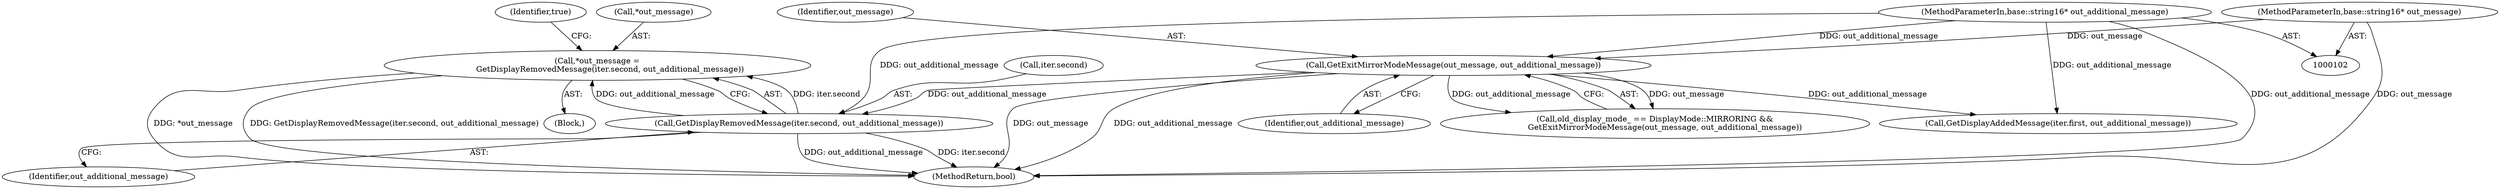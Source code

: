 digraph "0_Chrome_31b81d4cf8b6a063391839816c82fc61c8272e53@API" {
"1000180" [label="(Call,*out_message =\n          GetDisplayRemovedMessage(iter.second, out_additional_message))"];
"1000183" [label="(Call,GetDisplayRemovedMessage(iter.second, out_additional_message))"];
"1000128" [label="(Call,GetExitMirrorModeMessage(out_message, out_additional_message))"];
"1000104" [label="(MethodParameterIn,base::string16* out_message)"];
"1000105" [label="(MethodParameterIn,base::string16* out_additional_message)"];
"1000128" [label="(Call,GetExitMirrorModeMessage(out_message, out_additional_message))"];
"1000104" [label="(MethodParameterIn,base::string16* out_message)"];
"1000180" [label="(Call,*out_message =\n          GetDisplayRemovedMessage(iter.second, out_additional_message))"];
"1000129" [label="(Identifier,out_message)"];
"1000187" [label="(Identifier,out_additional_message)"];
"1000124" [label="(Call,old_display_mode_ == DisplayMode::MIRRORING &&\n        GetExitMirrorModeMessage(out_message, out_additional_message))"];
"1000173" [label="(Block,)"];
"1000183" [label="(Call,GetDisplayRemovedMessage(iter.second, out_additional_message))"];
"1000181" [label="(Call,*out_message)"];
"1000105" [label="(MethodParameterIn,base::string16* out_additional_message)"];
"1000304" [label="(MethodReturn,bool)"];
"1000130" [label="(Identifier,out_additional_message)"];
"1000184" [label="(Call,iter.second)"];
"1000207" [label="(Call,GetDisplayAddedMessage(iter.first, out_additional_message))"];
"1000189" [label="(Identifier,true)"];
"1000180" -> "1000173"  [label="AST: "];
"1000180" -> "1000183"  [label="CFG: "];
"1000181" -> "1000180"  [label="AST: "];
"1000183" -> "1000180"  [label="AST: "];
"1000189" -> "1000180"  [label="CFG: "];
"1000180" -> "1000304"  [label="DDG: *out_message"];
"1000180" -> "1000304"  [label="DDG: GetDisplayRemovedMessage(iter.second, out_additional_message)"];
"1000183" -> "1000180"  [label="DDG: iter.second"];
"1000183" -> "1000180"  [label="DDG: out_additional_message"];
"1000183" -> "1000187"  [label="CFG: "];
"1000184" -> "1000183"  [label="AST: "];
"1000187" -> "1000183"  [label="AST: "];
"1000183" -> "1000304"  [label="DDG: out_additional_message"];
"1000183" -> "1000304"  [label="DDG: iter.second"];
"1000128" -> "1000183"  [label="DDG: out_additional_message"];
"1000105" -> "1000183"  [label="DDG: out_additional_message"];
"1000128" -> "1000124"  [label="AST: "];
"1000128" -> "1000130"  [label="CFG: "];
"1000129" -> "1000128"  [label="AST: "];
"1000130" -> "1000128"  [label="AST: "];
"1000124" -> "1000128"  [label="CFG: "];
"1000128" -> "1000304"  [label="DDG: out_additional_message"];
"1000128" -> "1000304"  [label="DDG: out_message"];
"1000128" -> "1000124"  [label="DDG: out_message"];
"1000128" -> "1000124"  [label="DDG: out_additional_message"];
"1000104" -> "1000128"  [label="DDG: out_message"];
"1000105" -> "1000128"  [label="DDG: out_additional_message"];
"1000128" -> "1000207"  [label="DDG: out_additional_message"];
"1000104" -> "1000102"  [label="AST: "];
"1000104" -> "1000304"  [label="DDG: out_message"];
"1000105" -> "1000102"  [label="AST: "];
"1000105" -> "1000304"  [label="DDG: out_additional_message"];
"1000105" -> "1000207"  [label="DDG: out_additional_message"];
}
